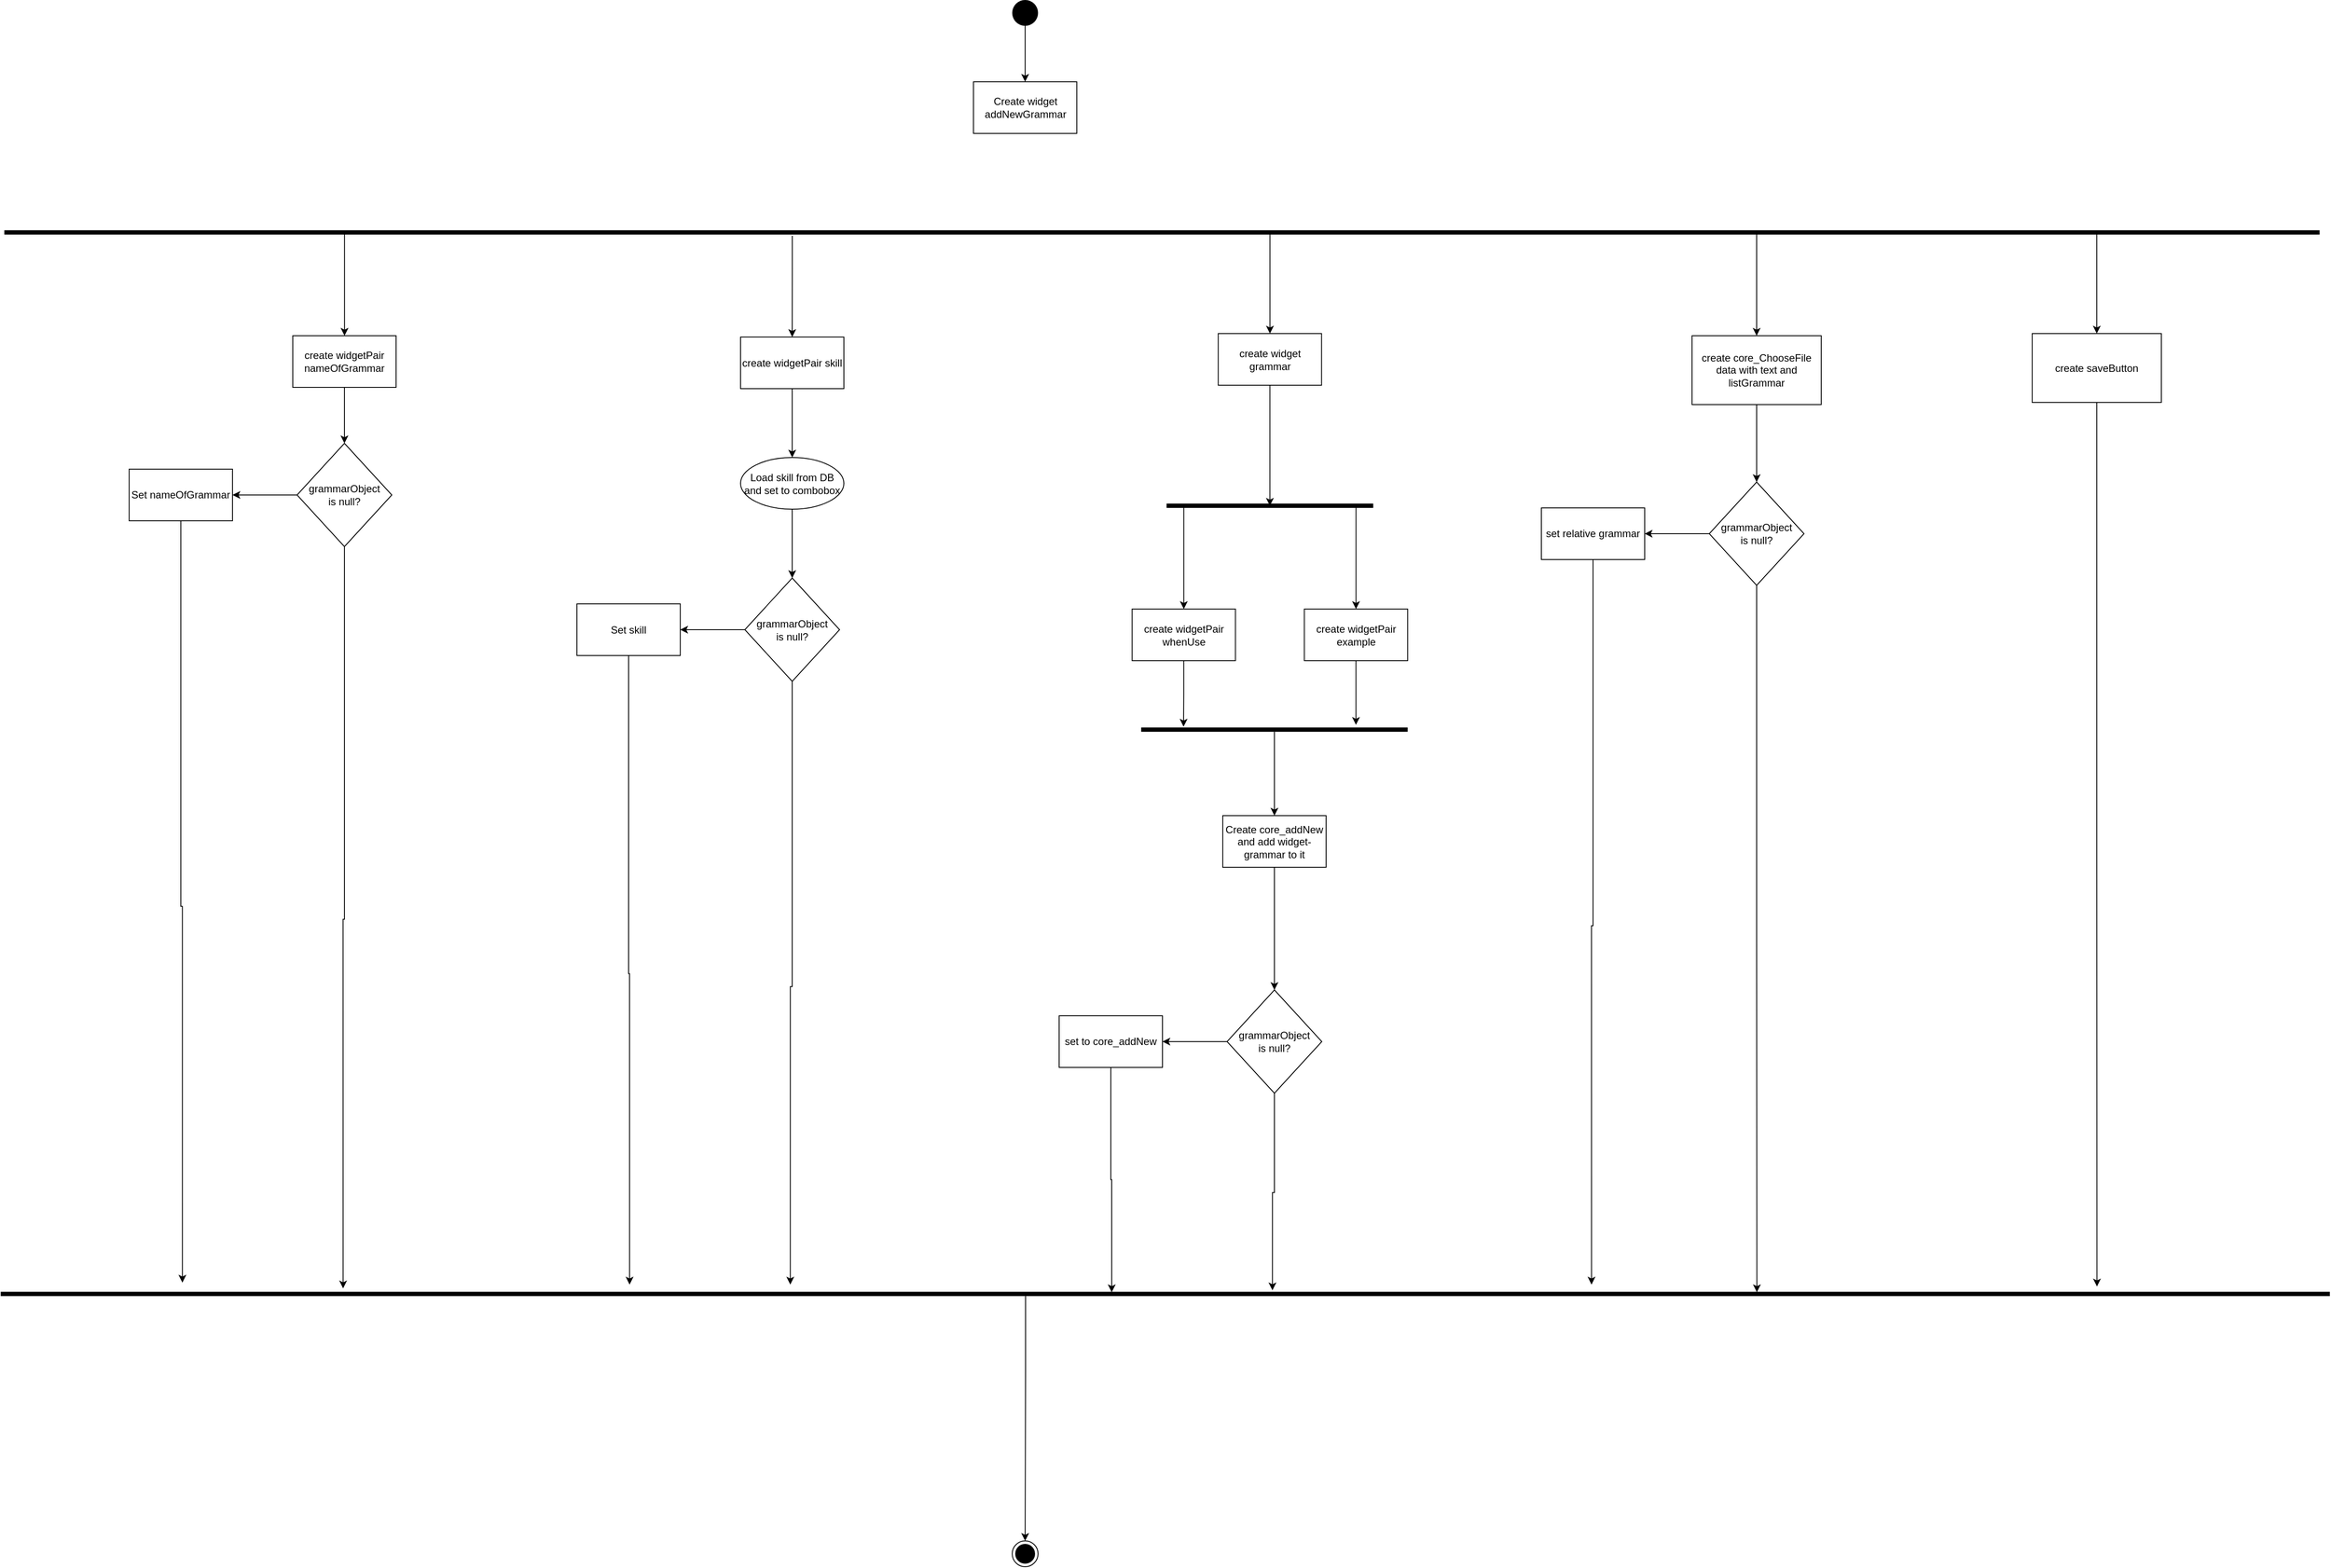 <mxfile version="20.3.0" type="device" pages="4"><diagram id="C5RBs43oDa-KdzZeNtuy" name="Initial"><mxGraphModel dx="1609" dy="579" grid="1" gridSize="10" guides="1" tooltips="1" connect="1" arrows="1" fold="1" page="1" pageScale="1" pageWidth="827" pageHeight="1169" math="0" shadow="0"><root><mxCell id="WIyWlLk6GJQsqaUBKTNV-0"/><mxCell id="WIyWlLk6GJQsqaUBKTNV-1" parent="WIyWlLk6GJQsqaUBKTNV-0"/><mxCell id="u24rkG2qhrGH60FxetCU-2" value="" style="edgeStyle=orthogonalEdgeStyle;rounded=0;orthogonalLoop=1;jettySize=auto;html=1;" parent="WIyWlLk6GJQsqaUBKTNV-1" source="u24rkG2qhrGH60FxetCU-0" target="u24rkG2qhrGH60FxetCU-1" edge="1"><mxGeometry relative="1" as="geometry"/></mxCell><mxCell id="u24rkG2qhrGH60FxetCU-0" value="" style="ellipse;fillColor=#000000;strokeColor=none;" parent="WIyWlLk6GJQsqaUBKTNV-1" vertex="1"><mxGeometry x="417.5" y="10" width="30" height="30" as="geometry"/></mxCell><mxCell id="u24rkG2qhrGH60FxetCU-1" value="Create widget addNewGrammar" style="whiteSpace=wrap;html=1;fillColor=#FFFFFF;strokeColor=default;" parent="WIyWlLk6GJQsqaUBKTNV-1" vertex="1"><mxGeometry x="372.5" y="105" width="120" height="60" as="geometry"/></mxCell><mxCell id="u24rkG2qhrGH60FxetCU-6" value="" style="edgeStyle=orthogonalEdgeStyle;rounded=0;orthogonalLoop=1;jettySize=auto;html=1;" parent="WIyWlLk6GJQsqaUBKTNV-1" target="u24rkG2qhrGH60FxetCU-5" edge="1"><mxGeometry relative="1" as="geometry"><Array as="points"><mxPoint x="-358" y="310"/><mxPoint x="-358" y="310"/></Array><mxPoint x="-357.909" y="282.5" as="sourcePoint"/></mxGeometry></mxCell><mxCell id="Z0jgTnW6YR-JobUTfigM-1" style="edgeStyle=orthogonalEdgeStyle;rounded=0;orthogonalLoop=1;jettySize=auto;html=1;entryX=0.5;entryY=0;entryDx=0;entryDy=0;" parent="WIyWlLk6GJQsqaUBKTNV-1" target="Z0jgTnW6YR-JobUTfigM-0" edge="1"><mxGeometry relative="1" as="geometry"><Array as="points"><mxPoint x="162" y="321.5"/><mxPoint x="162" y="321.5"/></Array><mxPoint x="162.091" y="284.0" as="sourcePoint"/></mxGeometry></mxCell><mxCell id="Z0jgTnW6YR-JobUTfigM-3" value="" style="edgeStyle=orthogonalEdgeStyle;rounded=0;orthogonalLoop=1;jettySize=auto;html=1;" parent="WIyWlLk6GJQsqaUBKTNV-1" target="Z0jgTnW6YR-JobUTfigM-2" edge="1"><mxGeometry relative="1" as="geometry"><mxPoint x="716.793" y="280" as="sourcePoint"/><Array as="points"><mxPoint x="716.74" y="327.5"/><mxPoint x="716.74" y="327.5"/></Array></mxGeometry></mxCell><mxCell id="GUS29sop1MwEj9NMYIK6-1" style="edgeStyle=orthogonalEdgeStyle;rounded=0;orthogonalLoop=1;jettySize=auto;html=1;entryX=0.5;entryY=0;entryDx=0;entryDy=0;" parent="WIyWlLk6GJQsqaUBKTNV-1" source="u24rkG2qhrGH60FxetCU-3" target="Z0jgTnW6YR-JobUTfigM-19" edge="1"><mxGeometry relative="1" as="geometry"><Array as="points"><mxPoint x="1282" y="320"/><mxPoint x="1282" y="320"/></Array></mxGeometry></mxCell><mxCell id="GUS29sop1MwEj9NMYIK6-2" style="edgeStyle=orthogonalEdgeStyle;rounded=0;orthogonalLoop=1;jettySize=auto;html=1;entryX=0.5;entryY=0;entryDx=0;entryDy=0;" parent="WIyWlLk6GJQsqaUBKTNV-1" source="u24rkG2qhrGH60FxetCU-3" target="GUS29sop1MwEj9NMYIK6-0" edge="1"><mxGeometry relative="1" as="geometry"><Array as="points"><mxPoint x="1677" y="340"/><mxPoint x="1677" y="340"/></Array></mxGeometry></mxCell><mxCell id="u24rkG2qhrGH60FxetCU-3" value="" style="html=1;points=[];perimeter=orthogonalPerimeter;fillColor=#000000;strokeColor=none;rotation=90;" parent="WIyWlLk6GJQsqaUBKTNV-1" vertex="1"><mxGeometry x="588.88" y="-1064.37" width="5" height="2688.75" as="geometry"/></mxCell><mxCell id="M6iKgQ9KkjtfrIOrUj8a-1" value="" style="edgeStyle=orthogonalEdgeStyle;rounded=0;orthogonalLoop=1;jettySize=auto;html=1;" parent="WIyWlLk6GJQsqaUBKTNV-1" source="u24rkG2qhrGH60FxetCU-5" target="M6iKgQ9KkjtfrIOrUj8a-0" edge="1"><mxGeometry relative="1" as="geometry"/></mxCell><mxCell id="u24rkG2qhrGH60FxetCU-5" value="create widgetPair nameOfGrammar" style="whiteSpace=wrap;html=1;fillColor=#FFFFFF;strokeColor=default;" parent="WIyWlLk6GJQsqaUBKTNV-1" vertex="1"><mxGeometry x="-418" y="400" width="120" height="60" as="geometry"/></mxCell><mxCell id="M6iKgQ9KkjtfrIOrUj8a-6" value="" style="edgeStyle=orthogonalEdgeStyle;rounded=0;orthogonalLoop=1;jettySize=auto;html=1;" parent="WIyWlLk6GJQsqaUBKTNV-1" source="Z0jgTnW6YR-JobUTfigM-0" target="M6iKgQ9KkjtfrIOrUj8a-5" edge="1"><mxGeometry relative="1" as="geometry"/></mxCell><mxCell id="Z0jgTnW6YR-JobUTfigM-0" value="create widgetPair skill" style="whiteSpace=wrap;html=1;fillColor=#FFFFFF;strokeColor=default;" parent="WIyWlLk6GJQsqaUBKTNV-1" vertex="1"><mxGeometry x="102" y="401.5" width="120" height="60" as="geometry"/></mxCell><mxCell id="Z0jgTnW6YR-JobUTfigM-5" style="edgeStyle=orthogonalEdgeStyle;rounded=0;orthogonalLoop=1;jettySize=auto;html=1;entryX=0.5;entryY=0.5;entryDx=0;entryDy=0;entryPerimeter=0;" parent="WIyWlLk6GJQsqaUBKTNV-1" source="Z0jgTnW6YR-JobUTfigM-2" target="Z0jgTnW6YR-JobUTfigM-4" edge="1"><mxGeometry relative="1" as="geometry"/></mxCell><mxCell id="Z0jgTnW6YR-JobUTfigM-2" value="create widget grammar" style="whiteSpace=wrap;html=1;fillColor=#FFFFFF;strokeColor=default;" parent="WIyWlLk6GJQsqaUBKTNV-1" vertex="1"><mxGeometry x="656.74" y="397.5" width="120" height="60" as="geometry"/></mxCell><mxCell id="Z0jgTnW6YR-JobUTfigM-7" value="" style="edgeStyle=orthogonalEdgeStyle;rounded=0;orthogonalLoop=1;jettySize=auto;html=1;" parent="WIyWlLk6GJQsqaUBKTNV-1" source="Z0jgTnW6YR-JobUTfigM-4" target="Z0jgTnW6YR-JobUTfigM-6" edge="1"><mxGeometry relative="1" as="geometry"><Array as="points"><mxPoint x="616.74" y="637.5"/><mxPoint x="616.74" y="637.5"/></Array></mxGeometry></mxCell><mxCell id="Z0jgTnW6YR-JobUTfigM-9" value="" style="edgeStyle=orthogonalEdgeStyle;rounded=0;orthogonalLoop=1;jettySize=auto;html=1;" parent="WIyWlLk6GJQsqaUBKTNV-1" source="Z0jgTnW6YR-JobUTfigM-4" target="Z0jgTnW6YR-JobUTfigM-8" edge="1"><mxGeometry relative="1" as="geometry"><Array as="points"><mxPoint x="816.74" y="657.5"/><mxPoint x="816.74" y="657.5"/></Array></mxGeometry></mxCell><mxCell id="Z0jgTnW6YR-JobUTfigM-4" value="" style="html=1;points=[];perimeter=orthogonalPerimeter;fillColor=#000000;strokeColor=none;rotation=90;" parent="WIyWlLk6GJQsqaUBKTNV-1" vertex="1"><mxGeometry x="714.24" y="477.5" width="5" height="240" as="geometry"/></mxCell><mxCell id="Z0jgTnW6YR-JobUTfigM-14" style="edgeStyle=orthogonalEdgeStyle;rounded=0;orthogonalLoop=1;jettySize=auto;html=1;entryX=-0.195;entryY=0.841;entryDx=0;entryDy=0;entryPerimeter=0;" parent="WIyWlLk6GJQsqaUBKTNV-1" source="Z0jgTnW6YR-JobUTfigM-6" target="Z0jgTnW6YR-JobUTfigM-13" edge="1"><mxGeometry relative="1" as="geometry"/></mxCell><mxCell id="Z0jgTnW6YR-JobUTfigM-6" value="create widgetPair whenUse" style="whiteSpace=wrap;html=1;fillColor=#FFFFFF;strokeColor=default;" parent="WIyWlLk6GJQsqaUBKTNV-1" vertex="1"><mxGeometry x="556.74" y="717.5" width="120" height="60" as="geometry"/></mxCell><mxCell id="Z0jgTnW6YR-JobUTfigM-15" style="edgeStyle=orthogonalEdgeStyle;rounded=0;orthogonalLoop=1;jettySize=auto;html=1;entryX=-0.616;entryY=0.194;entryDx=0;entryDy=0;entryPerimeter=0;" parent="WIyWlLk6GJQsqaUBKTNV-1" source="Z0jgTnW6YR-JobUTfigM-8" target="Z0jgTnW6YR-JobUTfigM-13" edge="1"><mxGeometry relative="1" as="geometry"/></mxCell><mxCell id="Z0jgTnW6YR-JobUTfigM-8" value="create widgetPair example" style="whiteSpace=wrap;html=1;fillColor=#FFFFFF;strokeColor=default;" parent="WIyWlLk6GJQsqaUBKTNV-1" vertex="1"><mxGeometry x="756.74" y="717.5" width="120" height="60" as="geometry"/></mxCell><mxCell id="Z0jgTnW6YR-JobUTfigM-17" value="" style="edgeStyle=orthogonalEdgeStyle;rounded=0;orthogonalLoop=1;jettySize=auto;html=1;" parent="WIyWlLk6GJQsqaUBKTNV-1" source="Z0jgTnW6YR-JobUTfigM-13" target="Z0jgTnW6YR-JobUTfigM-16" edge="1"><mxGeometry relative="1" as="geometry"/></mxCell><mxCell id="Z0jgTnW6YR-JobUTfigM-13" value="" style="html=1;points=[];perimeter=orthogonalPerimeter;fillColor=#000000;strokeColor=none;rotation=90;" parent="WIyWlLk6GJQsqaUBKTNV-1" vertex="1"><mxGeometry x="719.5" y="702.85" width="5" height="309.48" as="geometry"/></mxCell><mxCell id="M6iKgQ9KkjtfrIOrUj8a-16" style="edgeStyle=orthogonalEdgeStyle;rounded=0;orthogonalLoop=1;jettySize=auto;html=1;entryX=0.5;entryY=0;entryDx=0;entryDy=0;" parent="WIyWlLk6GJQsqaUBKTNV-1" source="Z0jgTnW6YR-JobUTfigM-16" target="M6iKgQ9KkjtfrIOrUj8a-15" edge="1"><mxGeometry relative="1" as="geometry"/></mxCell><mxCell id="Z0jgTnW6YR-JobUTfigM-16" value="Create core_addNew and add widget-grammar to it" style="whiteSpace=wrap;html=1;fillColor=#FFFFFF;strokeColor=default;" parent="WIyWlLk6GJQsqaUBKTNV-1" vertex="1"><mxGeometry x="662" y="957.5" width="120" height="60" as="geometry"/></mxCell><mxCell id="M6iKgQ9KkjtfrIOrUj8a-20" style="edgeStyle=orthogonalEdgeStyle;rounded=0;orthogonalLoop=1;jettySize=auto;html=1;entryX=0.5;entryY=0;entryDx=0;entryDy=0;" parent="WIyWlLk6GJQsqaUBKTNV-1" source="Z0jgTnW6YR-JobUTfigM-19" target="M6iKgQ9KkjtfrIOrUj8a-19" edge="1"><mxGeometry relative="1" as="geometry"/></mxCell><mxCell id="Z0jgTnW6YR-JobUTfigM-19" value="create core_ChooseFile data with text and listGrammar" style="whiteSpace=wrap;html=1;fillColor=#FFFFFF;strokeColor=default;" parent="WIyWlLk6GJQsqaUBKTNV-1" vertex="1"><mxGeometry x="1207" y="400" width="150" height="80" as="geometry"/></mxCell><mxCell id="GUS29sop1MwEj9NMYIK6-13" style="edgeStyle=orthogonalEdgeStyle;rounded=0;orthogonalLoop=1;jettySize=auto;html=1;entryX=0.5;entryY=0;entryDx=0;entryDy=0;" parent="WIyWlLk6GJQsqaUBKTNV-1" source="Z0jgTnW6YR-JobUTfigM-21" target="Z0jgTnW6YR-JobUTfigM-26" edge="1"><mxGeometry relative="1" as="geometry"><Array as="points"><mxPoint x="433" y="1600"/><mxPoint x="433" y="1600"/></Array></mxGeometry></mxCell><mxCell id="Z0jgTnW6YR-JobUTfigM-21" value="" style="html=1;points=[];perimeter=orthogonalPerimeter;fillColor=#000000;strokeColor=none;rotation=90;" parent="WIyWlLk6GJQsqaUBKTNV-1" vertex="1"><mxGeometry x="592.76" y="160.71" width="5" height="2704.85" as="geometry"/></mxCell><mxCell id="Z0jgTnW6YR-JobUTfigM-26" value="" style="ellipse;html=1;shape=endState;fillColor=strokeColor;strokeColor=default;" parent="WIyWlLk6GJQsqaUBKTNV-1" vertex="1"><mxGeometry x="417.5" y="1800" width="30" height="30" as="geometry"/></mxCell><mxCell id="M6iKgQ9KkjtfrIOrUj8a-4" value="" style="edgeStyle=orthogonalEdgeStyle;rounded=0;orthogonalLoop=1;jettySize=auto;html=1;" parent="WIyWlLk6GJQsqaUBKTNV-1" source="M6iKgQ9KkjtfrIOrUj8a-0" target="M6iKgQ9KkjtfrIOrUj8a-3" edge="1"><mxGeometry relative="1" as="geometry"/></mxCell><mxCell id="GUS29sop1MwEj9NMYIK6-3" style="edgeStyle=orthogonalEdgeStyle;rounded=0;orthogonalLoop=1;jettySize=auto;html=1;entryX=-0.794;entryY=0.853;entryDx=0;entryDy=0;entryPerimeter=0;" parent="WIyWlLk6GJQsqaUBKTNV-1" source="M6iKgQ9KkjtfrIOrUj8a-0" target="Z0jgTnW6YR-JobUTfigM-21" edge="1"><mxGeometry relative="1" as="geometry"/></mxCell><mxCell id="M6iKgQ9KkjtfrIOrUj8a-0" value="grammarObject &lt;br&gt;is null?" style="rhombus;whiteSpace=wrap;html=1;fillColor=#FFFFFF;" parent="WIyWlLk6GJQsqaUBKTNV-1" vertex="1"><mxGeometry x="-413" y="525" width="110" height="120" as="geometry"/></mxCell><mxCell id="GUS29sop1MwEj9NMYIK6-4" style="edgeStyle=orthogonalEdgeStyle;rounded=0;orthogonalLoop=1;jettySize=auto;html=1;entryX=-2.127;entryY=0.922;entryDx=0;entryDy=0;entryPerimeter=0;" parent="WIyWlLk6GJQsqaUBKTNV-1" source="M6iKgQ9KkjtfrIOrUj8a-3" target="Z0jgTnW6YR-JobUTfigM-21" edge="1"><mxGeometry relative="1" as="geometry"/></mxCell><mxCell id="M6iKgQ9KkjtfrIOrUj8a-3" value="Set nameOfGrammar" style="whiteSpace=wrap;html=1;fillColor=#FFFFFF;" parent="WIyWlLk6GJQsqaUBKTNV-1" vertex="1"><mxGeometry x="-608" y="555" width="120" height="60" as="geometry"/></mxCell><mxCell id="M6iKgQ9KkjtfrIOrUj8a-8" value="" style="edgeStyle=orthogonalEdgeStyle;rounded=0;orthogonalLoop=1;jettySize=auto;html=1;entryX=0.5;entryY=0;entryDx=0;entryDy=0;" parent="WIyWlLk6GJQsqaUBKTNV-1" source="M6iKgQ9KkjtfrIOrUj8a-5" target="M6iKgQ9KkjtfrIOrUj8a-10" edge="1"><mxGeometry relative="1" as="geometry"><mxPoint x="162" y="671.5" as="targetPoint"/></mxGeometry></mxCell><mxCell id="M6iKgQ9KkjtfrIOrUj8a-5" value="Load skill from DB and set to combobox" style="ellipse;whiteSpace=wrap;html=1;fillColor=#FFFFFF;" parent="WIyWlLk6GJQsqaUBKTNV-1" vertex="1"><mxGeometry x="102" y="541.5" width="120" height="60" as="geometry"/></mxCell><mxCell id="M6iKgQ9KkjtfrIOrUj8a-12" value="" style="edgeStyle=orthogonalEdgeStyle;rounded=0;orthogonalLoop=1;jettySize=auto;html=1;" parent="WIyWlLk6GJQsqaUBKTNV-1" source="M6iKgQ9KkjtfrIOrUj8a-10" target="M6iKgQ9KkjtfrIOrUj8a-11" edge="1"><mxGeometry relative="1" as="geometry"/></mxCell><mxCell id="GUS29sop1MwEj9NMYIK6-7" style="edgeStyle=orthogonalEdgeStyle;rounded=0;orthogonalLoop=1;jettySize=auto;html=1;entryX=-1.683;entryY=0.661;entryDx=0;entryDy=0;entryPerimeter=0;" parent="WIyWlLk6GJQsqaUBKTNV-1" source="M6iKgQ9KkjtfrIOrUj8a-10" target="Z0jgTnW6YR-JobUTfigM-21" edge="1"><mxGeometry relative="1" as="geometry"/></mxCell><mxCell id="M6iKgQ9KkjtfrIOrUj8a-10" value="grammarObject &lt;br&gt;is null?" style="rhombus;whiteSpace=wrap;html=1;fillColor=#FFFFFF;" parent="WIyWlLk6GJQsqaUBKTNV-1" vertex="1"><mxGeometry x="107" y="681.5" width="110" height="120" as="geometry"/></mxCell><mxCell id="GUS29sop1MwEj9NMYIK6-6" style="edgeStyle=orthogonalEdgeStyle;rounded=0;orthogonalLoop=1;jettySize=auto;html=1;entryX=-1.683;entryY=0.73;entryDx=0;entryDy=0;entryPerimeter=0;" parent="WIyWlLk6GJQsqaUBKTNV-1" source="M6iKgQ9KkjtfrIOrUj8a-11" target="Z0jgTnW6YR-JobUTfigM-21" edge="1"><mxGeometry relative="1" as="geometry"/></mxCell><mxCell id="M6iKgQ9KkjtfrIOrUj8a-11" value="Set skill" style="whiteSpace=wrap;html=1;fillColor=#FFFFFF;" parent="WIyWlLk6GJQsqaUBKTNV-1" vertex="1"><mxGeometry x="-88" y="711.5" width="120" height="60" as="geometry"/></mxCell><mxCell id="M6iKgQ9KkjtfrIOrUj8a-18" value="" style="edgeStyle=orthogonalEdgeStyle;rounded=0;orthogonalLoop=1;jettySize=auto;html=1;" parent="WIyWlLk6GJQsqaUBKTNV-1" source="M6iKgQ9KkjtfrIOrUj8a-15" target="M6iKgQ9KkjtfrIOrUj8a-17" edge="1"><mxGeometry relative="1" as="geometry"/></mxCell><mxCell id="GUS29sop1MwEj9NMYIK6-9" style="edgeStyle=orthogonalEdgeStyle;rounded=0;orthogonalLoop=1;jettySize=auto;html=1;entryX=-0.349;entryY=0.454;entryDx=0;entryDy=0;entryPerimeter=0;" parent="WIyWlLk6GJQsqaUBKTNV-1" source="M6iKgQ9KkjtfrIOrUj8a-15" target="Z0jgTnW6YR-JobUTfigM-21" edge="1"><mxGeometry relative="1" as="geometry"/></mxCell><mxCell id="M6iKgQ9KkjtfrIOrUj8a-15" value="grammarObject &lt;br&gt;is null?" style="rhombus;whiteSpace=wrap;html=1;fillColor=#FFFFFF;" parent="WIyWlLk6GJQsqaUBKTNV-1" vertex="1"><mxGeometry x="667" y="1160" width="110" height="120" as="geometry"/></mxCell><mxCell id="GUS29sop1MwEj9NMYIK6-8" style="edgeStyle=orthogonalEdgeStyle;rounded=0;orthogonalLoop=1;jettySize=auto;html=1;entryX=0.095;entryY=0.523;entryDx=0;entryDy=0;entryPerimeter=0;" parent="WIyWlLk6GJQsqaUBKTNV-1" source="M6iKgQ9KkjtfrIOrUj8a-17" target="Z0jgTnW6YR-JobUTfigM-21" edge="1"><mxGeometry relative="1" as="geometry"/></mxCell><mxCell id="M6iKgQ9KkjtfrIOrUj8a-17" value="set to core_addNew" style="whiteSpace=wrap;html=1;fillColor=#FFFFFF;" parent="WIyWlLk6GJQsqaUBKTNV-1" vertex="1"><mxGeometry x="472" y="1190" width="120" height="60" as="geometry"/></mxCell><mxCell id="M6iKgQ9KkjtfrIOrUj8a-22" value="" style="edgeStyle=orthogonalEdgeStyle;rounded=0;orthogonalLoop=1;jettySize=auto;html=1;" parent="WIyWlLk6GJQsqaUBKTNV-1" source="M6iKgQ9KkjtfrIOrUj8a-19" target="M6iKgQ9KkjtfrIOrUj8a-21" edge="1"><mxGeometry relative="1" as="geometry"/></mxCell><mxCell id="GUS29sop1MwEj9NMYIK6-11" style="edgeStyle=orthogonalEdgeStyle;rounded=0;orthogonalLoop=1;jettySize=auto;html=1;entryX=0.095;entryY=0.246;entryDx=0;entryDy=0;entryPerimeter=0;" parent="WIyWlLk6GJQsqaUBKTNV-1" source="M6iKgQ9KkjtfrIOrUj8a-19" target="Z0jgTnW6YR-JobUTfigM-21" edge="1"><mxGeometry relative="1" as="geometry"/></mxCell><mxCell id="M6iKgQ9KkjtfrIOrUj8a-19" value="grammarObject &lt;br&gt;is null?" style="rhombus;whiteSpace=wrap;html=1;fillColor=#FFFFFF;" parent="WIyWlLk6GJQsqaUBKTNV-1" vertex="1"><mxGeometry x="1227" y="570" width="110" height="120" as="geometry"/></mxCell><mxCell id="GUS29sop1MwEj9NMYIK6-10" style="edgeStyle=orthogonalEdgeStyle;rounded=0;orthogonalLoop=1;jettySize=auto;html=1;entryX=-1.683;entryY=0.317;entryDx=0;entryDy=0;entryPerimeter=0;" parent="WIyWlLk6GJQsqaUBKTNV-1" source="M6iKgQ9KkjtfrIOrUj8a-21" target="Z0jgTnW6YR-JobUTfigM-21" edge="1"><mxGeometry relative="1" as="geometry"/></mxCell><mxCell id="M6iKgQ9KkjtfrIOrUj8a-21" value="set relative grammar" style="whiteSpace=wrap;html=1;fillColor=#FFFFFF;" parent="WIyWlLk6GJQsqaUBKTNV-1" vertex="1"><mxGeometry x="1032" y="600" width="120" height="60" as="geometry"/></mxCell><mxCell id="GUS29sop1MwEj9NMYIK6-12" style="edgeStyle=orthogonalEdgeStyle;rounded=0;orthogonalLoop=1;jettySize=auto;html=1;entryX=-1.238;entryY=0.1;entryDx=0;entryDy=0;entryPerimeter=0;" parent="WIyWlLk6GJQsqaUBKTNV-1" source="GUS29sop1MwEj9NMYIK6-0" target="Z0jgTnW6YR-JobUTfigM-21" edge="1"><mxGeometry relative="1" as="geometry"/></mxCell><mxCell id="GUS29sop1MwEj9NMYIK6-0" value="create saveButton" style="whiteSpace=wrap;html=1;fillColor=#FFFFFF;strokeColor=default;" parent="WIyWlLk6GJQsqaUBKTNV-1" vertex="1"><mxGeometry x="1602" y="397.5" width="150" height="80" as="geometry"/></mxCell></root></mxGraphModel></diagram><diagram id="3Wre8fK_je0YYfJQ_EWN" name="Sequence_Initial"><mxGraphModel dx="4082" dy="579" grid="1" gridSize="10" guides="1" tooltips="1" connect="1" arrows="1" fold="1" page="1" pageScale="1" pageWidth="3300" pageHeight="4681" math="0" shadow="0"><root><mxCell id="0"/><mxCell id="1" parent="0"/><mxCell id="erLfT3-qaqm-ApmRV57D-1" value="GrammarObject" style="shape=umlFrame;whiteSpace=wrap;html=1;width=115;height=30;" parent="1" vertex="1"><mxGeometry y="1160" width="360" height="80" as="geometry"/></mxCell><mxCell id="DHrlTq13J2kJQbC2rsWO-2" value="GrammarObject" style="shape=umlFrame;whiteSpace=wrap;html=1;width=115;height=30;" parent="1" vertex="1"><mxGeometry y="1400" width="360" height="80" as="geometry"/></mxCell><mxCell id="UPnhSjPFD1ywIv1FgVKB-1" value="GrammarObject" style="shape=umlFrame;whiteSpace=wrap;html=1;width=115;height=30;" parent="1" vertex="1"><mxGeometry y="240" width="360" height="80" as="geometry"/></mxCell><mxCell id="bH4taNsM8Xsr7Tn9f68m-1" value=":UI_AddNewGrammar" style="shape=umlLifeline;perimeter=lifelinePerimeter;whiteSpace=wrap;html=1;container=1;collapsible=0;recursiveResize=0;outlineConnect=0;" parent="1" vertex="1"><mxGeometry x="120" y="80" width="130" height="1590" as="geometry"/></mxCell><mxCell id="vdiXBG-__Da8kW5ynoI2-1" value="" style="html=1;points=[];perimeter=orthogonalPerimeter;" parent="bH4taNsM8Xsr7Tn9f68m-1" vertex="1"><mxGeometry x="60" y="120" width="10" height="1440" as="geometry"/></mxCell><mxCell id="vdiXBG-__Da8kW5ynoI2-2" value="" style="html=1;points=[];perimeter=orthogonalPerimeter;" parent="bH4taNsM8Xsr7Tn9f68m-1" vertex="1"><mxGeometry x="66" y="140" width="10" height="76" as="geometry"/></mxCell><mxCell id="vdiXBG-__Da8kW5ynoI2-3" value="create widgetPair nameOfGrammar" style="edgeStyle=orthogonalEdgeStyle;html=1;align=left;spacingLeft=2;endArrow=block;rounded=0;entryX=1;entryY=0;" parent="bH4taNsM8Xsr7Tn9f68m-1" target="vdiXBG-__Da8kW5ynoI2-2" edge="1"><mxGeometry relative="1" as="geometry"><mxPoint x="71" y="120" as="sourcePoint"/><Array as="points"><mxPoint x="101" y="120"/></Array></mxGeometry></mxCell><mxCell id="n2V7YRYohcUEVyvFh4WN-1" value="" style="html=1;points=[];perimeter=orthogonalPerimeter;" parent="bH4taNsM8Xsr7Tn9f68m-1" vertex="1"><mxGeometry x="66" y="340" width="10" height="360" as="geometry"/></mxCell><mxCell id="n2V7YRYohcUEVyvFh4WN-2" value="create widgetPair skill" style="edgeStyle=orthogonalEdgeStyle;html=1;align=left;spacingLeft=2;endArrow=block;rounded=0;entryX=1;entryY=0;" parent="bH4taNsM8Xsr7Tn9f68m-1" target="n2V7YRYohcUEVyvFh4WN-1" edge="1"><mxGeometry relative="1" as="geometry"><mxPoint x="71" y="320" as="sourcePoint"/><Array as="points"><mxPoint x="101" y="320"/></Array></mxGeometry></mxCell><mxCell id="bn6VM9JFovC6f-BNyuc_-1" value="" style="html=1;points=[];perimeter=orthogonalPerimeter;" parent="bH4taNsM8Xsr7Tn9f68m-1" vertex="1"><mxGeometry x="73" y="577" width="10" height="123" as="geometry"/></mxCell><mxCell id="bn6VM9JFovC6f-BNyuc_-2" value="set to combobox" style="edgeStyle=orthogonalEdgeStyle;html=1;align=left;spacingLeft=2;endArrow=block;rounded=0;entryX=1;entryY=0;" parent="bH4taNsM8Xsr7Tn9f68m-1" target="bn6VM9JFovC6f-BNyuc_-1" edge="1"><mxGeometry relative="1" as="geometry"><mxPoint x="75" y="560" as="sourcePoint"/><Array as="points"><mxPoint x="105" y="560"/></Array></mxGeometry></mxCell><mxCell id="Hv_ojojOfDFd_XGZPSbw-1" value="" style="html=1;points=[];perimeter=orthogonalPerimeter;" parent="bH4taNsM8Xsr7Tn9f68m-1" vertex="1"><mxGeometry x="66" y="820" width="10" height="320" as="geometry"/></mxCell><mxCell id="Hv_ojojOfDFd_XGZPSbw-2" value="create widget grammar" style="edgeStyle=orthogonalEdgeStyle;html=1;align=left;spacingLeft=2;endArrow=block;rounded=0;entryX=1;entryY=0;" parent="bH4taNsM8Xsr7Tn9f68m-1" target="Hv_ojojOfDFd_XGZPSbw-1" edge="1"><mxGeometry relative="1" as="geometry"><mxPoint x="71" y="800" as="sourcePoint"/><Array as="points"><mxPoint x="101" y="800"/></Array></mxGeometry></mxCell><mxCell id="wArPVrQ3wJPr-tpOvmUF-1" value="create&amp;nbsp; widgetPair whenUse" style="edgeStyle=orthogonalEdgeStyle;html=1;align=left;spacingLeft=2;endArrow=block;rounded=0;" parent="bH4taNsM8Xsr7Tn9f68m-1" edge="1"><mxGeometry relative="1" as="geometry"><mxPoint x="76" y="880" as="sourcePoint"/><Array as="points"><mxPoint x="106" y="880"/></Array><mxPoint x="76" y="900" as="targetPoint"/></mxGeometry></mxCell><mxCell id="KUu_d3hFpx4617wfwkTs-1" value="create&amp;nbsp; widgetPair example" style="edgeStyle=orthogonalEdgeStyle;html=1;align=left;spacingLeft=2;endArrow=block;rounded=0;" parent="bH4taNsM8Xsr7Tn9f68m-1" edge="1"><mxGeometry relative="1" as="geometry"><mxPoint x="76" y="940" as="sourcePoint"/><Array as="points"><mxPoint x="106" y="940"/></Array><mxPoint x="76" y="960" as="targetPoint"/></mxGeometry></mxCell><mxCell id="170UQQHU3l-hyVq5bKNB-1" value="" style="html=1;points=[];perimeter=orthogonalPerimeter;" parent="bH4taNsM8Xsr7Tn9f68m-1" vertex="1"><mxGeometry x="72" y="1019" width="10" height="121" as="geometry"/></mxCell><mxCell id="170UQQHU3l-hyVq5bKNB-2" value="create core_addNew with widget grammar" style="edgeStyle=orthogonalEdgeStyle;html=1;align=left;spacingLeft=2;endArrow=block;rounded=0;entryX=1;entryY=0;" parent="bH4taNsM8Xsr7Tn9f68m-1" target="170UQQHU3l-hyVq5bKNB-1" edge="1"><mxGeometry relative="1" as="geometry"><mxPoint x="77" y="999" as="sourcePoint"/><Array as="points"><mxPoint x="107" y="999"/></Array></mxGeometry></mxCell><mxCell id="4WAvn1Em22UL_FLew8vO-1" value="" style="html=1;points=[];perimeter=orthogonalPerimeter;" parent="bH4taNsM8Xsr7Tn9f68m-1" vertex="1"><mxGeometry x="66" y="1260" width="10" height="120" as="geometry"/></mxCell><mxCell id="4WAvn1Em22UL_FLew8vO-2" value="create core_ChooseFile" style="edgeStyle=orthogonalEdgeStyle;html=1;align=left;spacingLeft=2;endArrow=block;rounded=0;entryX=1;entryY=0;" parent="bH4taNsM8Xsr7Tn9f68m-1" target="4WAvn1Em22UL_FLew8vO-1" edge="1"><mxGeometry relative="1" as="geometry"><mxPoint x="71" y="1240" as="sourcePoint"/><Array as="points"><mxPoint x="101" y="1240"/></Array></mxGeometry></mxCell><mxCell id="DHrlTq13J2kJQbC2rsWO-7" value="set relativeGrammar" style="edgeStyle=orthogonalEdgeStyle;html=1;align=left;spacingLeft=2;endArrow=block;rounded=0;" parent="bH4taNsM8Xsr7Tn9f68m-1" edge="1"><mxGeometry relative="1" as="geometry"><mxPoint x="76" y="1360" as="sourcePoint"/><Array as="points"><mxPoint x="106" y="1360"/></Array><mxPoint x="76" y="1380" as="targetPoint"/></mxGeometry></mxCell><mxCell id="DrARL6NHLfGCTlPFzFGV-1" value="" style="html=1;points=[];perimeter=orthogonalPerimeter;" parent="bH4taNsM8Xsr7Tn9f68m-1" vertex="1"><mxGeometry x="66" y="1500" width="10" height="40" as="geometry"/></mxCell><mxCell id="DrARL6NHLfGCTlPFzFGV-2" value="create saveButton" style="edgeStyle=orthogonalEdgeStyle;html=1;align=left;spacingLeft=2;endArrow=block;rounded=0;entryX=1;entryY=0;" parent="bH4taNsM8Xsr7Tn9f68m-1" target="DrARL6NHLfGCTlPFzFGV-1" edge="1"><mxGeometry relative="1" as="geometry"><mxPoint x="71" y="1480" as="sourcePoint"/><Array as="points"><mxPoint x="101" y="1480"/></Array></mxGeometry></mxCell><mxCell id="UPnhSjPFD1ywIv1FgVKB-2" value="[not null]" style="text;html=1;align=center;verticalAlign=middle;resizable=0;points=[];autosize=1;strokeColor=none;fillColor=none;" parent="1" vertex="1"><mxGeometry x="-10" y="270" width="70" height="30" as="geometry"/></mxCell><mxCell id="-XDWYKUpzXeJVhVOHdUw-2" value="set nameOfGrammar" style="edgeStyle=orthogonalEdgeStyle;html=1;align=left;spacingLeft=2;endArrow=block;rounded=0;" parent="1" edge="1"><mxGeometry relative="1" as="geometry"><mxPoint x="197" y="275" as="sourcePoint"/><Array as="points"><mxPoint x="227" y="275"/></Array><mxPoint x="197" y="295" as="targetPoint"/></mxGeometry></mxCell><mxCell id="74CMrkKNh79Ou5UYKMls-1" value=":L_Skill" style="shape=umlLifeline;perimeter=lifelinePerimeter;whiteSpace=wrap;html=1;container=1;collapsible=0;recursiveResize=0;outlineConnect=0;" parent="1" vertex="1"><mxGeometry x="480" y="80" width="100" height="1590" as="geometry"/></mxCell><mxCell id="74CMrkKNh79Ou5UYKMls-3" value="" style="html=1;points=[];perimeter=orthogonalPerimeter;" parent="74CMrkKNh79Ou5UYKMls-1" vertex="1"><mxGeometry x="45" y="400" width="10" height="120" as="geometry"/></mxCell><mxCell id="74CMrkKNh79Ou5UYKMls-2" value=":DB_Skill" style="shape=umlLifeline;perimeter=lifelinePerimeter;whiteSpace=wrap;html=1;container=1;collapsible=0;recursiveResize=0;outlineConnect=0;" parent="1" vertex="1"><mxGeometry x="720" y="80" width="100" height="1600" as="geometry"/></mxCell><mxCell id="74CMrkKNh79Ou5UYKMls-5" value="" style="html=1;points=[];perimeter=orthogonalPerimeter;" parent="74CMrkKNh79Ou5UYKMls-2" vertex="1"><mxGeometry x="45" y="440" width="10" height="40" as="geometry"/></mxCell><mxCell id="74CMrkKNh79Ou5UYKMls-4" value="getAll()" style="html=1;verticalAlign=bottom;endArrow=block;rounded=0;" parent="1" source="bH4taNsM8Xsr7Tn9f68m-1" target="74CMrkKNh79Ou5UYKMls-1" edge="1"><mxGeometry width="80" relative="1" as="geometry"><mxPoint x="430" y="420" as="sourcePoint"/><mxPoint x="510" y="420" as="targetPoint"/><Array as="points"><mxPoint x="460" y="480"/></Array></mxGeometry></mxCell><mxCell id="74CMrkKNh79Ou5UYKMls-6" value="getAll()" style="html=1;verticalAlign=bottom;endArrow=block;rounded=0;" parent="1" source="74CMrkKNh79Ou5UYKMls-1" target="74CMrkKNh79Ou5UYKMls-2" edge="1"><mxGeometry width="80" relative="1" as="geometry"><mxPoint x="560" y="530" as="sourcePoint"/><mxPoint x="640" y="530" as="targetPoint"/><Array as="points"><mxPoint x="680" y="520"/></Array></mxGeometry></mxCell><mxCell id="74CMrkKNh79Ou5UYKMls-7" value="listSkillObject" style="html=1;verticalAlign=bottom;endArrow=open;dashed=1;endSize=8;rounded=0;" parent="1" source="74CMrkKNh79Ou5UYKMls-2" target="74CMrkKNh79Ou5UYKMls-1" edge="1"><mxGeometry relative="1" as="geometry"><mxPoint x="540" y="640" as="sourcePoint"/><mxPoint x="460" y="640" as="targetPoint"/><Array as="points"><mxPoint x="690" y="560"/></Array></mxGeometry></mxCell><mxCell id="74CMrkKNh79Ou5UYKMls-8" value="listSkillObject" style="html=1;verticalAlign=bottom;endArrow=open;dashed=1;endSize=8;rounded=0;" parent="1" source="74CMrkKNh79Ou5UYKMls-1" edge="1"><mxGeometry relative="1" as="geometry"><mxPoint x="290" y="560" as="sourcePoint"/><mxPoint x="200" y="600" as="targetPoint"/><Array as="points"><mxPoint x="380" y="600"/></Array></mxGeometry></mxCell><mxCell id="aCKKXVYY64Gh3CcT5vDu-1" value="GrammarObject" style="shape=umlFrame;whiteSpace=wrap;html=1;width=115;height=30;" parent="1" vertex="1"><mxGeometry y="719" width="360" height="80" as="geometry"/></mxCell><mxCell id="aCKKXVYY64Gh3CcT5vDu-2" value="[not null]" style="text;html=1;align=center;verticalAlign=middle;resizable=0;points=[];autosize=1;strokeColor=none;fillColor=none;" parent="1" vertex="1"><mxGeometry x="-10" y="749" width="70" height="30" as="geometry"/></mxCell><mxCell id="aCKKXVYY64Gh3CcT5vDu-3" value="set skill" style="edgeStyle=orthogonalEdgeStyle;html=1;align=left;spacingLeft=2;endArrow=block;rounded=0;" parent="1" edge="1"><mxGeometry relative="1" as="geometry"><mxPoint x="203" y="758" as="sourcePoint"/><Array as="points"><mxPoint x="233" y="758"/></Array><mxPoint x="203" y="778" as="targetPoint"/></mxGeometry></mxCell><mxCell id="erLfT3-qaqm-ApmRV57D-2" value="[not null]" style="text;html=1;align=center;verticalAlign=middle;resizable=0;points=[];autosize=1;strokeColor=none;fillColor=none;" parent="1" vertex="1"><mxGeometry x="-10" y="1190" width="70" height="30" as="geometry"/></mxCell><mxCell id="erLfT3-qaqm-ApmRV57D-3" value="set to core_addNew" style="edgeStyle=orthogonalEdgeStyle;html=1;align=left;spacingLeft=2;endArrow=block;rounded=0;" parent="1" edge="1"><mxGeometry relative="1" as="geometry"><mxPoint x="203" y="1199.0" as="sourcePoint"/><Array as="points"><mxPoint x="233" y="1199"/></Array><mxPoint x="203" y="1219.0" as="targetPoint"/></mxGeometry></mxCell><mxCell id="DHrlTq13J2kJQbC2rsWO-3" value="[not null]" style="text;html=1;align=center;verticalAlign=middle;resizable=0;points=[];autosize=1;strokeColor=none;fillColor=none;" parent="1" vertex="1"><mxGeometry x="-10" y="1425" width="70" height="30" as="geometry"/></mxCell></root></mxGraphModel></diagram><diagram id="OgSaYNxNPh70Gbygcw_v" name="Activity"><mxGraphModel dx="782" dy="579" grid="1" gridSize="10" guides="1" tooltips="1" connect="1" arrows="1" fold="1" page="1" pageScale="1" pageWidth="3300" pageHeight="4681" math="0" shadow="0"><root><mxCell id="0"/><mxCell id="1" parent="0"/><mxCell id="hguRoSeznuCPhlFR3lrH-3" value="" style="edgeStyle=orthogonalEdgeStyle;rounded=0;orthogonalLoop=1;jettySize=auto;html=1;" parent="1" source="hguRoSeznuCPhlFR3lrH-1" target="hguRoSeznuCPhlFR3lrH-2" edge="1"><mxGeometry relative="1" as="geometry"/></mxCell><mxCell id="hguRoSeznuCPhlFR3lrH-1" value="" style="ellipse;fillColor=#000000;strokeColor=none;" parent="1" vertex="1"><mxGeometry x="1230" y="10" width="30" height="30" as="geometry"/></mxCell><mxCell id="hguRoSeznuCPhlFR3lrH-14" style="edgeStyle=orthogonalEdgeStyle;rounded=0;orthogonalLoop=1;jettySize=auto;html=1;entryX=-0.662;entryY=0.532;entryDx=0;entryDy=0;entryPerimeter=0;" parent="1" source="hguRoSeznuCPhlFR3lrH-2" target="hguRoSeznuCPhlFR3lrH-4" edge="1"><mxGeometry relative="1" as="geometry"/></mxCell><mxCell id="hguRoSeznuCPhlFR3lrH-2" value="the screen display widget addNewGrammar" style="whiteSpace=wrap;html=1;fillColor=#FFFFFF;strokeColor=default;" parent="1" vertex="1"><mxGeometry x="1185" y="105" width="120" height="60" as="geometry"/></mxCell><mxCell id="hguRoSeznuCPhlFR3lrH-7" value="" style="edgeStyle=orthogonalEdgeStyle;rounded=0;orthogonalLoop=1;jettySize=auto;html=1;" parent="1" source="hguRoSeznuCPhlFR3lrH-4" target="hguRoSeznuCPhlFR3lrH-6" edge="1"><mxGeometry relative="1" as="geometry"><Array as="points"><mxPoint x="990" y="280"/><mxPoint x="990" y="280"/></Array></mxGeometry></mxCell><mxCell id="hguRoSeznuCPhlFR3lrH-9" style="edgeStyle=orthogonalEdgeStyle;rounded=0;orthogonalLoop=1;jettySize=auto;html=1;entryX=0.5;entryY=0;entryDx=0;entryDy=0;" parent="1" source="hguRoSeznuCPhlFR3lrH-4" target="hguRoSeznuCPhlFR3lrH-8" edge="1"><mxGeometry relative="1" as="geometry"><Array as="points"><mxPoint x="1160" y="300"/><mxPoint x="1160" y="300"/></Array></mxGeometry></mxCell><mxCell id="hguRoSeznuCPhlFR3lrH-11" style="edgeStyle=orthogonalEdgeStyle;rounded=0;orthogonalLoop=1;jettySize=auto;html=1;entryX=0.5;entryY=0;entryDx=0;entryDy=0;" parent="1" source="hguRoSeznuCPhlFR3lrH-4" target="hguRoSeznuCPhlFR3lrH-10" edge="1"><mxGeometry relative="1" as="geometry"><Array as="points"><mxPoint x="1330" y="290"/><mxPoint x="1330" y="290"/></Array></mxGeometry></mxCell><mxCell id="hguRoSeznuCPhlFR3lrH-13" style="edgeStyle=orthogonalEdgeStyle;rounded=0;orthogonalLoop=1;jettySize=auto;html=1;entryX=0.5;entryY=0;entryDx=0;entryDy=0;" parent="1" source="hguRoSeznuCPhlFR3lrH-4" target="hguRoSeznuCPhlFR3lrH-12" edge="1"><mxGeometry relative="1" as="geometry"><Array as="points"><mxPoint x="1500" y="300"/><mxPoint x="1500" y="300"/></Array></mxGeometry></mxCell><mxCell id="hguRoSeznuCPhlFR3lrH-4" value="" style="html=1;points=[];perimeter=orthogonalPerimeter;fillColor=#000000;strokeColor=none;rotation=90;" parent="1" vertex="1"><mxGeometry x="1262.5" y="-50" width="5" height="590" as="geometry"/></mxCell><mxCell id="hguRoSeznuCPhlFR3lrH-16" style="edgeStyle=orthogonalEdgeStyle;rounded=0;orthogonalLoop=1;jettySize=auto;html=1;entryX=-0.9;entryY=0.936;entryDx=0;entryDy=0;entryPerimeter=0;" parent="1" source="hguRoSeznuCPhlFR3lrH-6" target="hguRoSeznuCPhlFR3lrH-15" edge="1"><mxGeometry relative="1" as="geometry"/></mxCell><mxCell id="hguRoSeznuCPhlFR3lrH-6" value="enter nameOfGrammar" style="whiteSpace=wrap;html=1;fillColor=#FFFFFF;strokeColor=default;" parent="1" vertex="1"><mxGeometry x="930" y="360" width="120" height="60" as="geometry"/></mxCell><mxCell id="hguRoSeznuCPhlFR3lrH-18" style="edgeStyle=orthogonalEdgeStyle;rounded=0;orthogonalLoop=1;jettySize=auto;html=1;entryX=-0.71;entryY=0.661;entryDx=0;entryDy=0;entryPerimeter=0;" parent="1" source="hguRoSeznuCPhlFR3lrH-8" target="hguRoSeznuCPhlFR3lrH-15" edge="1"><mxGeometry relative="1" as="geometry"/></mxCell><mxCell id="hguRoSeznuCPhlFR3lrH-8" value="choose skill" style="whiteSpace=wrap;html=1;fillColor=#FFFFFF;strokeColor=default;" parent="1" vertex="1"><mxGeometry x="1100" y="360" width="120" height="60" as="geometry"/></mxCell><mxCell id="hguRoSeznuCPhlFR3lrH-19" style="edgeStyle=orthogonalEdgeStyle;rounded=0;orthogonalLoop=1;jettySize=auto;html=1;entryX=-0.138;entryY=0.389;entryDx=0;entryDy=0;entryPerimeter=0;" parent="1" source="hguRoSeznuCPhlFR3lrH-10" target="hguRoSeznuCPhlFR3lrH-15" edge="1"><mxGeometry relative="1" as="geometry"/></mxCell><mxCell id="hguRoSeznuCPhlFR3lrH-10" value="add when_use and example" style="whiteSpace=wrap;html=1;fillColor=#FFFFFF;strokeColor=default;" parent="1" vertex="1"><mxGeometry x="1270" y="360" width="120" height="60" as="geometry"/></mxCell><mxCell id="hguRoSeznuCPhlFR3lrH-20" style="edgeStyle=orthogonalEdgeStyle;rounded=0;orthogonalLoop=1;jettySize=auto;html=1;entryX=0.052;entryY=0.114;entryDx=0;entryDy=0;entryPerimeter=0;" parent="1" source="hguRoSeznuCPhlFR3lrH-12" target="hguRoSeznuCPhlFR3lrH-15" edge="1"><mxGeometry relative="1" as="geometry"/></mxCell><mxCell id="hguRoSeznuCPhlFR3lrH-12" value="choose relative_grammar" style="whiteSpace=wrap;html=1;fillColor=#FFFFFF;strokeColor=default;" parent="1" vertex="1"><mxGeometry x="1440" y="360" width="120" height="60" as="geometry"/></mxCell><mxCell id="hguRoSeznuCPhlFR3lrH-22" value="" style="edgeStyle=orthogonalEdgeStyle;rounded=0;orthogonalLoop=1;jettySize=auto;html=1;" parent="1" source="hguRoSeznuCPhlFR3lrH-15" target="hguRoSeznuCPhlFR3lrH-21" edge="1"><mxGeometry relative="1" as="geometry"/></mxCell><mxCell id="hguRoSeznuCPhlFR3lrH-15" value="" style="html=1;points=[];perimeter=orthogonalPerimeter;fillColor=#000000;strokeColor=none;rotation=90;" parent="1" vertex="1"><mxGeometry x="1257.5" y="240" width="5" height="620" as="geometry"/></mxCell><mxCell id="hguRoSeznuCPhlFR3lrH-26" value="" style="edgeStyle=orthogonalEdgeStyle;rounded=0;orthogonalLoop=1;jettySize=auto;html=1;" parent="1" source="hguRoSeznuCPhlFR3lrH-21" target="hguRoSeznuCPhlFR3lrH-25" edge="1"><mxGeometry relative="1" as="geometry"/></mxCell><mxCell id="hguRoSeznuCPhlFR3lrH-30" style="edgeStyle=orthogonalEdgeStyle;rounded=0;orthogonalLoop=1;jettySize=auto;html=1;entryX=1;entryY=0.5;entryDx=0;entryDy=0;" parent="1" source="hguRoSeznuCPhlFR3lrH-21" target="hguRoSeznuCPhlFR3lrH-29" edge="1"><mxGeometry relative="1" as="geometry"/></mxCell><mxCell id="hguRoSeznuCPhlFR3lrH-21" value="click &lt;br&gt;addButton?" style="rhombus;whiteSpace=wrap;html=1;fillColor=#FFFFFF;strokeColor=default;" parent="1" vertex="1"><mxGeometry x="1205" y="630" width="110" height="110" as="geometry"/></mxCell><mxCell id="hguRoSeznuCPhlFR3lrH-28" value="" style="edgeStyle=orthogonalEdgeStyle;rounded=0;orthogonalLoop=1;jettySize=auto;html=1;" parent="1" source="hguRoSeznuCPhlFR3lrH-25" target="hguRoSeznuCPhlFR3lrH-27" edge="1"><mxGeometry relative="1" as="geometry"/></mxCell><mxCell id="hguRoSeznuCPhlFR3lrH-32" value="" style="edgeStyle=orthogonalEdgeStyle;rounded=0;orthogonalLoop=1;jettySize=auto;html=1;" parent="1" source="hguRoSeznuCPhlFR3lrH-25" target="hguRoSeznuCPhlFR3lrH-31" edge="1"><mxGeometry relative="1" as="geometry"/></mxCell><mxCell id="hguRoSeznuCPhlFR3lrH-25" value="check nameOfGrammar&amp;nbsp;&lt;br&gt;is blank?" style="rhombus;whiteSpace=wrap;html=1;fillColor=#FFFFFF;" parent="1" vertex="1"><mxGeometry x="1205" y="800" width="110" height="115" as="geometry"/></mxCell><mxCell id="hguRoSeznuCPhlFR3lrH-34" value="" style="edgeStyle=orthogonalEdgeStyle;rounded=0;orthogonalLoop=1;jettySize=auto;html=1;" parent="1" source="hguRoSeznuCPhlFR3lrH-27" target="hguRoSeznuCPhlFR3lrH-33" edge="1"><mxGeometry relative="1" as="geometry"/></mxCell><mxCell id="hguRoSeznuCPhlFR3lrH-41" value="" style="edgeStyle=orthogonalEdgeStyle;rounded=0;orthogonalLoop=1;jettySize=auto;html=1;" parent="1" source="hguRoSeznuCPhlFR3lrH-27" target="hguRoSeznuCPhlFR3lrH-40" edge="1"><mxGeometry relative="1" as="geometry"/></mxCell><mxCell id="hguRoSeznuCPhlFR3lrH-27" value="check &lt;br&gt;listCase&lt;br&gt;in null?" style="rhombus;whiteSpace=wrap;html=1;fillColor=#FFFFFF;" parent="1" vertex="1"><mxGeometry x="1205" y="1000" width="110" height="107.5" as="geometry"/></mxCell><mxCell id="hguRoSeznuCPhlFR3lrH-29" value="" style="shape=sumEllipse;perimeter=ellipsePerimeter;whiteSpace=wrap;html=1;backgroundOutline=1;strokeColor=default;fillColor=#FFFFFF;" parent="1" vertex="1"><mxGeometry x="1100" y="670" width="30" height="30" as="geometry"/></mxCell><mxCell id="hguRoSeznuCPhlFR3lrH-31" value="show message error nameOfGrammar" style="whiteSpace=wrap;html=1;fillColor=#FFFFFF;" parent="1" vertex="1"><mxGeometry x="1030" y="827.5" width="120" height="60" as="geometry"/></mxCell><mxCell id="hguRoSeznuCPhlFR3lrH-33" value="show message error listCase" style="whiteSpace=wrap;html=1;fillColor=#FFFFFF;" parent="1" vertex="1"><mxGeometry x="1030" y="1023.75" width="120" height="60" as="geometry"/></mxCell><mxCell id="hguRoSeznuCPhlFR3lrH-35" value="No" style="text;html=1;align=center;verticalAlign=middle;resizable=0;points=[];autosize=1;strokeColor=none;fillColor=none;" parent="1" vertex="1"><mxGeometry x="1150" y="660" width="40" height="30" as="geometry"/></mxCell><mxCell id="hguRoSeznuCPhlFR3lrH-36" value="Yes" style="text;html=1;align=center;verticalAlign=middle;resizable=0;points=[];autosize=1;strokeColor=none;fillColor=none;" parent="1" vertex="1"><mxGeometry x="1257.5" y="760" width="40" height="30" as="geometry"/></mxCell><mxCell id="hguRoSeznuCPhlFR3lrH-37" value="True" style="text;html=1;align=center;verticalAlign=middle;resizable=0;points=[];autosize=1;strokeColor=none;fillColor=none;" parent="1" vertex="1"><mxGeometry x="1155" y="830" width="50" height="30" as="geometry"/></mxCell><mxCell id="hguRoSeznuCPhlFR3lrH-38" value="False" style="text;html=1;align=center;verticalAlign=middle;resizable=0;points=[];autosize=1;strokeColor=none;fillColor=none;" parent="1" vertex="1"><mxGeometry x="1262.5" y="950" width="50" height="30" as="geometry"/></mxCell><mxCell id="hguRoSeznuCPhlFR3lrH-39" value="True" style="text;html=1;align=center;verticalAlign=middle;resizable=0;points=[];autosize=1;strokeColor=none;fillColor=none;" parent="1" vertex="1"><mxGeometry x="1155" y="1023.75" width="50" height="30" as="geometry"/></mxCell><mxCell id="hguRoSeznuCPhlFR3lrH-43" style="edgeStyle=orthogonalEdgeStyle;rounded=0;orthogonalLoop=1;jettySize=auto;html=1;entryX=0.5;entryY=0;entryDx=0;entryDy=0;" parent="1" source="hguRoSeznuCPhlFR3lrH-40" target="hguRoSeznuCPhlFR3lrH-42" edge="1"><mxGeometry relative="1" as="geometry"/></mxCell><mxCell id="hguRoSeznuCPhlFR3lrH-40" value="Save to DB" style="ellipse;whiteSpace=wrap;html=1;fillColor=#FFFFFF;" parent="1" vertex="1"><mxGeometry x="1200" y="1211.25" width="120" height="60" as="geometry"/></mxCell><mxCell id="hguRoSeznuCPhlFR3lrH-42" value="" style="ellipse;html=1;shape=endState;fillColor=strokeColor;strokeColor=default;" parent="1" vertex="1"><mxGeometry x="1245" y="1350" width="30" height="30" as="geometry"/></mxCell></root></mxGraphModel></diagram><diagram id="IuqdEA6Wg_vdKR48NnYD" name="Sequence_UI"><mxGraphModel dx="782" dy="579" grid="1" gridSize="10" guides="1" tooltips="1" connect="1" arrows="1" fold="1" page="1" pageScale="1" pageWidth="3300" pageHeight="4681" math="0" shadow="0"><root><mxCell id="0"/><mxCell id="1" parent="0"/><mxCell id="KINZ38q8UrTRgt3IYtLG-1" value="Check" style="shape=umlFrame;whiteSpace=wrap;html=1;strokeColor=default;fillColor=#FFFFFF;width=90;height=30;" parent="1" vertex="1"><mxGeometry x="80" y="560" width="1480" height="880" as="geometry"/></mxCell><mxCell id="tA5OEQtSRdMn7lgcCsdV-4" value="" style="shape=umlLifeline;participant=umlActor;perimeter=lifelinePerimeter;whiteSpace=wrap;html=1;container=1;collapsible=0;recursiveResize=0;verticalAlign=top;spacingTop=36;outlineConnect=0;strokeColor=default;fillColor=#FFFFFF;" parent="1" vertex="1"><mxGeometry x="230" y="80" width="20" height="1480" as="geometry"/></mxCell><mxCell id="MuFsFgWV7Al5IFiNFyD9-6" value="" style="html=1;points=[];perimeter=orthogonalPerimeter;strokeColor=default;fillColor=#FFFFFF;" parent="tA5OEQtSRdMn7lgcCsdV-4" vertex="1"><mxGeometry x="5" y="120" width="10" height="40" as="geometry"/></mxCell><mxCell id="MuFsFgWV7Al5IFiNFyD9-7" value="" style="html=1;points=[];perimeter=orthogonalPerimeter;strokeColor=default;fillColor=#FFFFFF;" parent="tA5OEQtSRdMn7lgcCsdV-4" vertex="1"><mxGeometry x="5" y="200" width="10" height="40" as="geometry"/></mxCell><mxCell id="MuFsFgWV7Al5IFiNFyD9-8" value="" style="html=1;points=[];perimeter=orthogonalPerimeter;strokeColor=default;fillColor=#FFFFFF;" parent="tA5OEQtSRdMn7lgcCsdV-4" vertex="1"><mxGeometry x="5" y="280" width="10" height="40" as="geometry"/></mxCell><mxCell id="MuFsFgWV7Al5IFiNFyD9-9" value="" style="html=1;points=[];perimeter=orthogonalPerimeter;strokeColor=default;fillColor=#FFFFFF;" parent="tA5OEQtSRdMn7lgcCsdV-4" vertex="1"><mxGeometry x="5" y="360" width="10" height="40" as="geometry"/></mxCell><mxCell id="MuFsFgWV7Al5IFiNFyD9-10" value="" style="html=1;points=[];perimeter=orthogonalPerimeter;strokeColor=default;fillColor=#FFFFFF;" parent="tA5OEQtSRdMn7lgcCsdV-4" vertex="1"><mxGeometry x="5" y="440" width="10" height="640" as="geometry"/></mxCell><mxCell id="3MRpOfHkdxYW8R3Xo_QV-13" value="" style="html=1;points=[];perimeter=orthogonalPerimeter;strokeColor=default;fillColor=#FFFFFF;" parent="tA5OEQtSRdMn7lgcCsdV-4" vertex="1"><mxGeometry x="5" y="1160" width="10" height="160" as="geometry"/></mxCell><mxCell id="tA5OEQtSRdMn7lgcCsdV-5" value=":UI_AddNewGrammar" style="shape=umlLifeline;perimeter=lifelinePerimeter;whiteSpace=wrap;html=1;container=1;collapsible=0;recursiveResize=0;outlineConnect=0;strokeColor=default;fillColor=#FFFFFF;" parent="1" vertex="1"><mxGeometry x="390" y="80" width="140" height="1480" as="geometry"/></mxCell><mxCell id="eesMv4X7LAEjkCzPd5iB-1" value="" style="html=1;points=[];perimeter=orthogonalPerimeter;strokeColor=default;fillColor=#FFFFFF;" parent="tA5OEQtSRdMn7lgcCsdV-5" vertex="1"><mxGeometry x="65" y="120" width="10" height="40" as="geometry"/></mxCell><mxCell id="hoA2T4UNbC4C2g7mkqjz-1" value="" style="html=1;points=[];perimeter=orthogonalPerimeter;strokeColor=default;fillColor=#FFFFFF;" parent="tA5OEQtSRdMn7lgcCsdV-5" vertex="1"><mxGeometry x="65" y="200" width="10" height="40" as="geometry"/></mxCell><mxCell id="GGLrMHI8YOsZ7u_-Fker-1" value="" style="html=1;points=[];perimeter=orthogonalPerimeter;strokeColor=default;fillColor=#FFFFFF;" parent="tA5OEQtSRdMn7lgcCsdV-5" vertex="1"><mxGeometry x="65" y="280" width="10" height="40" as="geometry"/></mxCell><mxCell id="hlq_TxvxU-fPAreHqLnC-1" value="" style="html=1;points=[];perimeter=orthogonalPerimeter;strokeColor=default;fillColor=#FFFFFF;" parent="tA5OEQtSRdMn7lgcCsdV-5" vertex="1"><mxGeometry x="65" y="360" width="10" height="40" as="geometry"/></mxCell><mxCell id="hlq_TxvxU-fPAreHqLnC-5" value="" style="html=1;points=[];perimeter=orthogonalPerimeter;strokeColor=default;fillColor=#FFFFFF;" parent="tA5OEQtSRdMn7lgcCsdV-5" vertex="1"><mxGeometry x="65" y="440" width="10" height="690" as="geometry"/></mxCell><mxCell id="tA5OEQtSRdMn7lgcCsdV-6" value=":Core_AddNewGrammar" style="shape=umlLifeline;perimeter=lifelinePerimeter;whiteSpace=wrap;html=1;container=1;collapsible=0;recursiveResize=0;outlineConnect=0;strokeColor=default;fillColor=#FFFFFF;" parent="1" vertex="1"><mxGeometry x="800" y="80" width="130" height="1480" as="geometry"/></mxCell><mxCell id="KINZ38q8UrTRgt3IYtLG-6" value="" style="html=1;points=[];perimeter=orthogonalPerimeter;strokeColor=default;fillColor=#FFFFFF;" parent="tA5OEQtSRdMn7lgcCsdV-6" vertex="1"><mxGeometry x="60" y="600" width="10" height="40" as="geometry"/></mxCell><mxCell id="MuFsFgWV7Al5IFiNFyD9-4" value="" style="html=1;points=[];perimeter=orthogonalPerimeter;strokeColor=default;fillColor=#FFFFFF;" parent="tA5OEQtSRdMn7lgcCsdV-6" vertex="1"><mxGeometry x="60" y="760" width="10" height="40" as="geometry"/></mxCell><mxCell id="3MRpOfHkdxYW8R3Xo_QV-10" value="" style="html=1;points=[];perimeter=orthogonalPerimeter;strokeColor=default;fillColor=#FFFFFF;" parent="tA5OEQtSRdMn7lgcCsdV-6" vertex="1"><mxGeometry x="60" y="1080" width="10" height="40" as="geometry"/></mxCell><mxCell id="3MRpOfHkdxYW8R3Xo_QV-16" value="" style="html=1;points=[];perimeter=orthogonalPerimeter;strokeColor=default;fillColor=#FFFFFF;" parent="tA5OEQtSRdMn7lgcCsdV-6" vertex="1"><mxGeometry x="60" y="1240" width="10" height="40" as="geometry"/></mxCell><mxCell id="eesMv4X7LAEjkCzPd5iB-2" value="enter nameOfGrammar" style="html=1;verticalAlign=bottom;endArrow=block;rounded=0;" parent="1" source="tA5OEQtSRdMn7lgcCsdV-4" target="tA5OEQtSRdMn7lgcCsdV-5" edge="1"><mxGeometry width="80" relative="1" as="geometry"><mxPoint x="740" y="390" as="sourcePoint"/><mxPoint x="820" y="390" as="targetPoint"/><Array as="points"><mxPoint x="370" y="200"/></Array></mxGeometry></mxCell><mxCell id="hoA2T4UNbC4C2g7mkqjz-2" value="choose skill" style="html=1;verticalAlign=bottom;endArrow=block;rounded=0;" parent="1" source="tA5OEQtSRdMn7lgcCsdV-4" target="tA5OEQtSRdMn7lgcCsdV-5" edge="1"><mxGeometry width="80" relative="1" as="geometry"><mxPoint x="740" y="390" as="sourcePoint"/><mxPoint x="820" y="390" as="targetPoint"/><Array as="points"><mxPoint x="350" y="280"/></Array></mxGeometry></mxCell><mxCell id="GGLrMHI8YOsZ7u_-Fker-2" value="add case" style="html=1;verticalAlign=bottom;endArrow=block;rounded=0;" parent="1" source="tA5OEQtSRdMn7lgcCsdV-4" target="tA5OEQtSRdMn7lgcCsdV-5" edge="1"><mxGeometry width="80" relative="1" as="geometry"><mxPoint x="740" y="390" as="sourcePoint"/><mxPoint x="820" y="390" as="targetPoint"/><Array as="points"><mxPoint x="410" y="360"/></Array></mxGeometry></mxCell><mxCell id="hlq_TxvxU-fPAreHqLnC-2" value="choose relaive grammar" style="html=1;verticalAlign=bottom;endArrow=block;rounded=0;" parent="1" source="tA5OEQtSRdMn7lgcCsdV-4" target="tA5OEQtSRdMn7lgcCsdV-5" edge="1"><mxGeometry width="80" relative="1" as="geometry"><mxPoint x="740" y="390" as="sourcePoint"/><mxPoint x="820" y="390" as="targetPoint"/><Array as="points"><mxPoint x="350" y="440"/></Array></mxGeometry></mxCell><mxCell id="hlq_TxvxU-fPAreHqLnC-3" value=":L_Grammar" style="shape=umlLifeline;perimeter=lifelinePerimeter;whiteSpace=wrap;html=1;container=1;collapsible=0;recursiveResize=0;outlineConnect=0;strokeColor=default;fillColor=#FFFFFF;" parent="1" vertex="1"><mxGeometry x="1190" y="80" width="100" height="1490" as="geometry"/></mxCell><mxCell id="3MRpOfHkdxYW8R3Xo_QV-2" value="" style="html=1;points=[];perimeter=orthogonalPerimeter;strokeColor=default;fillColor=#FFFFFF;" parent="hlq_TxvxU-fPAreHqLnC-3" vertex="1"><mxGeometry x="45" y="880" width="10" height="40" as="geometry"/></mxCell><mxCell id="hlq_TxvxU-fPAreHqLnC-4" value=":DB_Grammar" style="shape=umlLifeline;perimeter=lifelinePerimeter;whiteSpace=wrap;html=1;container=1;collapsible=0;recursiveResize=0;outlineConnect=0;strokeColor=default;fillColor=#FFFFFF;" parent="1" vertex="1"><mxGeometry x="1430" y="75" width="100" height="1485" as="geometry"/></mxCell><mxCell id="3MRpOfHkdxYW8R3Xo_QV-5" value="" style="html=1;points=[];perimeter=orthogonalPerimeter;strokeColor=default;fillColor=#FFFFFF;" parent="hlq_TxvxU-fPAreHqLnC-4" vertex="1"><mxGeometry x="45" y="920" width="10" height="40" as="geometry"/></mxCell><mxCell id="hlq_TxvxU-fPAreHqLnC-6" value="click saveButton" style="html=1;verticalAlign=bottom;endArrow=block;rounded=0;" parent="1" source="tA5OEQtSRdMn7lgcCsdV-4" target="tA5OEQtSRdMn7lgcCsdV-5" edge="1"><mxGeometry width="80" relative="1" as="geometry"><mxPoint x="860" y="440" as="sourcePoint"/><mxPoint x="940" y="440" as="targetPoint"/><Array as="points"><mxPoint x="380" y="520"/></Array></mxGeometry></mxCell><mxCell id="hlq_TxvxU-fPAreHqLnC-7" value=":UI_Message" style="shape=umlLifeline;perimeter=lifelinePerimeter;whiteSpace=wrap;html=1;container=1;collapsible=0;recursiveResize=0;outlineConnect=0;strokeColor=default;fillColor=#FFFFFF;" parent="1" vertex="1"><mxGeometry x="990" y="80" width="100" height="1470" as="geometry"/></mxCell><mxCell id="KINZ38q8UrTRgt3IYtLG-5" value="" style="html=1;points=[];perimeter=orthogonalPerimeter;strokeColor=default;fillColor=#FFFFFF;" parent="hlq_TxvxU-fPAreHqLnC-7" vertex="1"><mxGeometry x="45" y="560" width="10" height="40" as="geometry"/></mxCell><mxCell id="MuFsFgWV7Al5IFiNFyD9-2" value="" style="html=1;points=[];perimeter=orthogonalPerimeter;strokeColor=default;fillColor=#FFFFFF;" parent="hlq_TxvxU-fPAreHqLnC-7" vertex="1"><mxGeometry x="45" y="720" width="10" height="40" as="geometry"/></mxCell><mxCell id="3MRpOfHkdxYW8R3Xo_QV-7" value="" style="html=1;points=[];perimeter=orthogonalPerimeter;strokeColor=default;fillColor=#FFFFFF;" parent="hlq_TxvxU-fPAreHqLnC-7" vertex="1"><mxGeometry x="45" y="1000" width="10" height="40" as="geometry"/></mxCell><mxCell id="3MRpOfHkdxYW8R3Xo_QV-14" value="" style="html=1;points=[];perimeter=orthogonalPerimeter;strokeColor=default;fillColor=#FFFFFF;" parent="hlq_TxvxU-fPAreHqLnC-7" vertex="1"><mxGeometry x="45" y="1160" width="10" height="80" as="geometry"/></mxCell><mxCell id="KINZ38q8UrTRgt3IYtLG-3" value="MessageWarning(text)" style="html=1;verticalAlign=bottom;endArrow=block;rounded=0;" parent="1" source="tA5OEQtSRdMn7lgcCsdV-5" target="hlq_TxvxU-fPAreHqLnC-7" edge="1"><mxGeometry width="80" relative="1" as="geometry"><mxPoint x="910" y="450" as="sourcePoint"/><mxPoint x="990" y="450" as="targetPoint"/><Array as="points"><mxPoint x="910" y="640"/></Array></mxGeometry></mxCell><mxCell id="KINZ38q8UrTRgt3IYtLG-7" value="grapRenderOnlyTop(UI_AddNewGrammar,messageWarning)" style="html=1;verticalAlign=bottom;endArrow=block;rounded=0;" parent="1" source="tA5OEQtSRdMn7lgcCsdV-6" target="tA5OEQtSRdMn7lgcCsdV-4" edge="1"><mxGeometry width="80" relative="1" as="geometry"><mxPoint x="910" y="450" as="sourcePoint"/><mxPoint x="990" y="450" as="targetPoint"/><Array as="points"><mxPoint x="790" y="680"/></Array></mxGeometry></mxCell><mxCell id="f4iAGdEYvj577HkHeAfr-1" value="" style="endArrow=none;dashed=1;html=1;rounded=0;exitX=0.003;exitY=0.339;exitDx=0;exitDy=0;exitPerimeter=0;entryX=0.994;entryY=0.337;entryDx=0;entryDy=0;entryPerimeter=0;" parent="1" edge="1"><mxGeometry width="50" height="50" relative="1" as="geometry"><mxPoint x="84.44" y="758.52" as="sourcePoint"/><mxPoint x="1551.12" y="757.16" as="targetPoint"/></mxGeometry></mxCell><mxCell id="MuFsFgWV7Al5IFiNFyD9-1" value="[listCase is null]" style="text;html=1;align=center;verticalAlign=middle;resizable=0;points=[];autosize=1;strokeColor=none;fillColor=none;" parent="1" vertex="1"><mxGeometry x="80" y="760" width="110" height="30" as="geometry"/></mxCell><mxCell id="MuFsFgWV7Al5IFiNFyD9-3" value="MessageWarning(text)" style="html=1;verticalAlign=bottom;endArrow=block;rounded=0;" parent="1" source="tA5OEQtSRdMn7lgcCsdV-5" target="hlq_TxvxU-fPAreHqLnC-7" edge="1"><mxGeometry width="80" relative="1" as="geometry"><mxPoint x="860" y="820" as="sourcePoint"/><mxPoint x="940" y="820" as="targetPoint"/><Array as="points"><mxPoint x="930" y="800"/></Array></mxGeometry></mxCell><mxCell id="MuFsFgWV7Al5IFiNFyD9-5" value="grapRenderOnlyTop(UI_AddNewGrammar,messageWarning)" style="html=1;verticalAlign=bottom;endArrow=block;rounded=0;" parent="1" source="tA5OEQtSRdMn7lgcCsdV-6" target="tA5OEQtSRdMn7lgcCsdV-4" edge="1"><mxGeometry width="80" relative="1" as="geometry"><mxPoint x="860" y="820" as="sourcePoint"/><mxPoint x="940" y="820" as="targetPoint"/><Array as="points"><mxPoint x="780" y="840"/></Array></mxGeometry></mxCell><mxCell id="KINZ38q8UrTRgt3IYtLG-2" value="[nameOfGrammar &lt;br&gt;is blank]" style="text;html=1;align=center;verticalAlign=middle;resizable=0;points=[];autosize=1;strokeColor=none;fillColor=none;" parent="1" vertex="1"><mxGeometry x="80" y="590" width="120" height="40" as="geometry"/></mxCell><mxCell id="3MRpOfHkdxYW8R3Xo_QV-1" value="" style="endArrow=none;dashed=1;html=1;rounded=0;exitX=0.005;exitY=0.597;exitDx=0;exitDy=0;exitPerimeter=0;" parent="1" edge="1"><mxGeometry width="50" height="50" relative="1" as="geometry"><mxPoint x="85.6" y="917.23" as="sourcePoint"/><mxPoint x="1560" y="917" as="targetPoint"/></mxGeometry></mxCell><mxCell id="3MRpOfHkdxYW8R3Xo_QV-3" value="[Else]" style="text;html=1;align=center;verticalAlign=middle;resizable=0;points=[];autosize=1;strokeColor=none;fillColor=none;" parent="1" vertex="1"><mxGeometry x="80" y="920" width="50" height="30" as="geometry"/></mxCell><mxCell id="3MRpOfHkdxYW8R3Xo_QV-4" value="saveGrammar(grammarObject)" style="html=1;verticalAlign=bottom;endArrow=block;rounded=0;" parent="1" source="tA5OEQtSRdMn7lgcCsdV-5" target="hlq_TxvxU-fPAreHqLnC-3" edge="1"><mxGeometry width="80" relative="1" as="geometry"><mxPoint x="750" y="830" as="sourcePoint"/><mxPoint x="830" y="830" as="targetPoint"/><Array as="points"><mxPoint x="1140" y="960"/></Array></mxGeometry></mxCell><mxCell id="3MRpOfHkdxYW8R3Xo_QV-6" value="saveGrammar(grammarObject))" style="html=1;verticalAlign=bottom;endArrow=block;rounded=0;" parent="1" source="hlq_TxvxU-fPAreHqLnC-3" target="hlq_TxvxU-fPAreHqLnC-4" edge="1"><mxGeometry width="80" relative="1" as="geometry"><mxPoint x="1220" y="720" as="sourcePoint"/><mxPoint x="1300" y="720" as="targetPoint"/><Array as="points"><mxPoint x="1360" y="1000"/></Array></mxGeometry></mxCell><mxCell id="3MRpOfHkdxYW8R3Xo_QV-8" value="MessageSuccess(text)" style="html=1;verticalAlign=bottom;endArrow=block;rounded=0;" parent="1" source="tA5OEQtSRdMn7lgcCsdV-5" target="hlq_TxvxU-fPAreHqLnC-7" edge="1"><mxGeometry width="80" relative="1" as="geometry"><mxPoint x="750" y="970" as="sourcePoint"/><mxPoint x="830" y="970" as="targetPoint"/><Array as="points"><mxPoint x="930" y="1080"/></Array></mxGeometry></mxCell><mxCell id="3MRpOfHkdxYW8R3Xo_QV-11" value="grapRenderOnlyTop(UI_AddNewGrammar,messageSuccess)" style="html=1;verticalAlign=bottom;endArrow=block;rounded=0;" parent="1" source="tA5OEQtSRdMn7lgcCsdV-6" target="tA5OEQtSRdMn7lgcCsdV-4" edge="1"><mxGeometry width="80" relative="1" as="geometry"><mxPoint x="610" y="740" as="sourcePoint"/><mxPoint x="690" y="740" as="targetPoint"/><Array as="points"><mxPoint x="770" y="1160"/></Array></mxGeometry></mxCell><mxCell id="3MRpOfHkdxYW8R3Xo_QV-15" value="click OK or exit message" style="html=1;verticalAlign=bottom;endArrow=block;rounded=0;" parent="1" source="tA5OEQtSRdMn7lgcCsdV-4" target="hlq_TxvxU-fPAreHqLnC-7" edge="1"><mxGeometry width="80" relative="1" as="geometry"><mxPoint x="810" y="1050" as="sourcePoint"/><mxPoint x="890" y="1050" as="targetPoint"/><Array as="points"><mxPoint x="970" y="1240"/></Array></mxGeometry></mxCell><mxCell id="3MRpOfHkdxYW8R3Xo_QV-17" value="grapRenderBack(UI_AddNewGrammar)" style="html=1;verticalAlign=bottom;endArrow=block;rounded=0;" parent="1" source="tA5OEQtSRdMn7lgcCsdV-6" edge="1"><mxGeometry width="80" relative="1" as="geometry"><mxPoint x="849.5" y="1319" as="sourcePoint"/><mxPoint x="238.278" y="1319" as="targetPoint"/><Array as="points"><mxPoint x="360" y="1319"/></Array></mxGeometry></mxCell></root></mxGraphModel></diagram></mxfile>